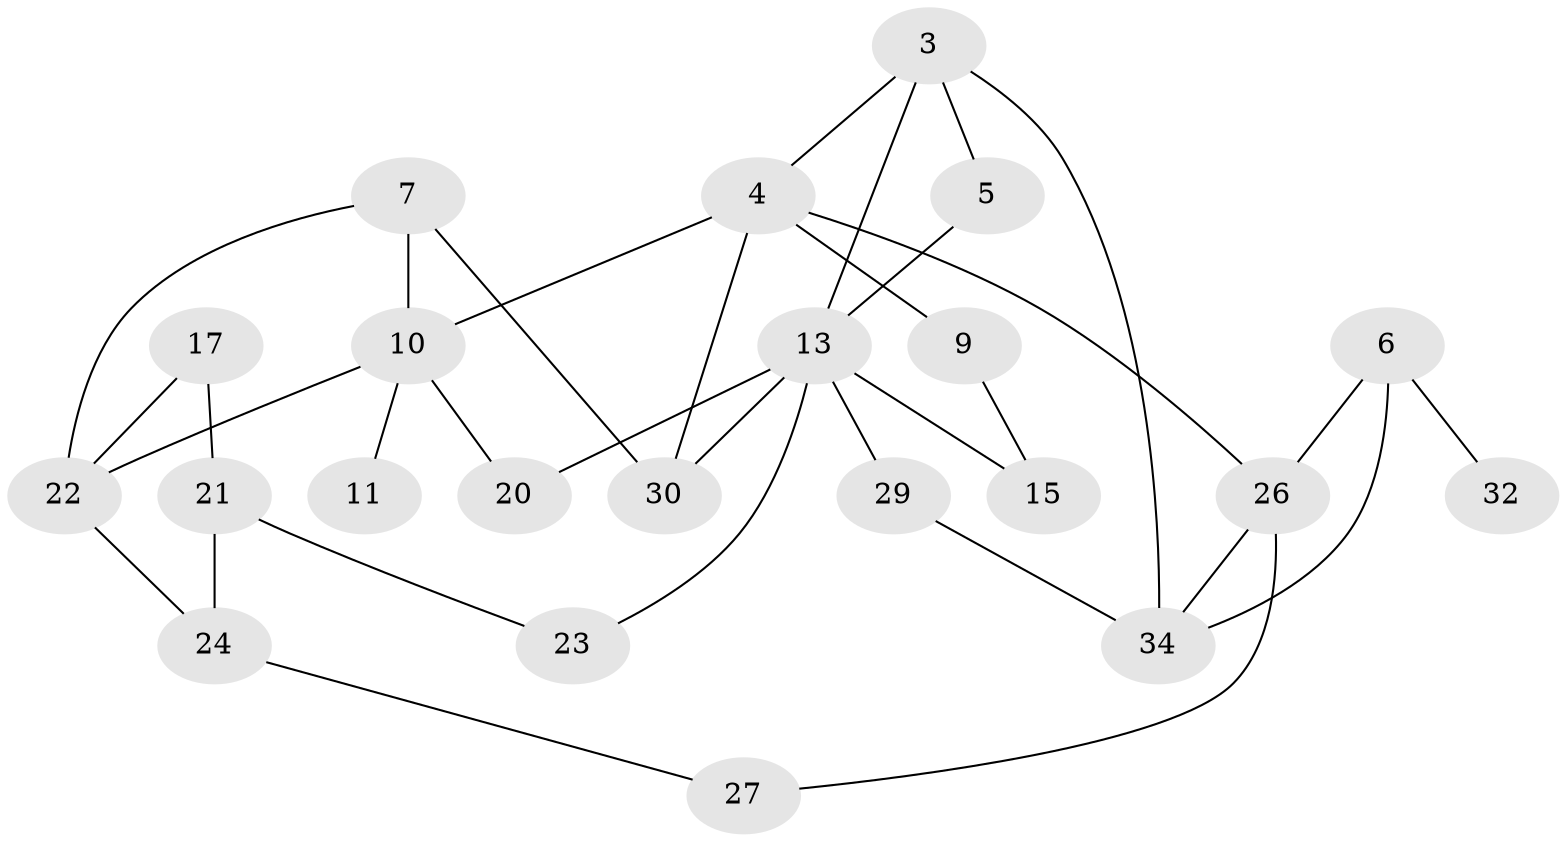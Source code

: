 // original degree distribution, {0: 0.15625, 1: 0.23958333333333334, 3: 0.1875, 2: 0.3020833333333333, 5: 0.010416666666666666, 4: 0.09375, 6: 0.010416666666666666}
// Generated by graph-tools (version 1.1) at 2025/48/03/04/25 22:48:07]
// undirected, 22 vertices, 33 edges
graph export_dot {
  node [color=gray90,style=filled];
  3;
  4;
  5;
  6;
  7;
  9;
  10;
  11;
  13;
  15;
  17;
  20;
  21;
  22;
  23;
  24;
  26;
  27;
  29;
  30;
  32;
  34;
  3 -- 4 [weight=1.0];
  3 -- 5 [weight=1.0];
  3 -- 13 [weight=1.0];
  3 -- 34 [weight=1.0];
  4 -- 9 [weight=1.0];
  4 -- 10 [weight=1.0];
  4 -- 26 [weight=2.0];
  4 -- 30 [weight=1.0];
  5 -- 13 [weight=1.0];
  6 -- 26 [weight=1.0];
  6 -- 32 [weight=1.0];
  6 -- 34 [weight=1.0];
  7 -- 10 [weight=1.0];
  7 -- 22 [weight=1.0];
  7 -- 30 [weight=1.0];
  9 -- 15 [weight=3.0];
  10 -- 11 [weight=1.0];
  10 -- 20 [weight=1.0];
  10 -- 22 [weight=1.0];
  13 -- 15 [weight=1.0];
  13 -- 20 [weight=1.0];
  13 -- 23 [weight=1.0];
  13 -- 29 [weight=1.0];
  13 -- 30 [weight=1.0];
  17 -- 21 [weight=1.0];
  17 -- 22 [weight=1.0];
  21 -- 23 [weight=1.0];
  21 -- 24 [weight=1.0];
  22 -- 24 [weight=1.0];
  24 -- 27 [weight=1.0];
  26 -- 27 [weight=1.0];
  26 -- 34 [weight=2.0];
  29 -- 34 [weight=1.0];
}
